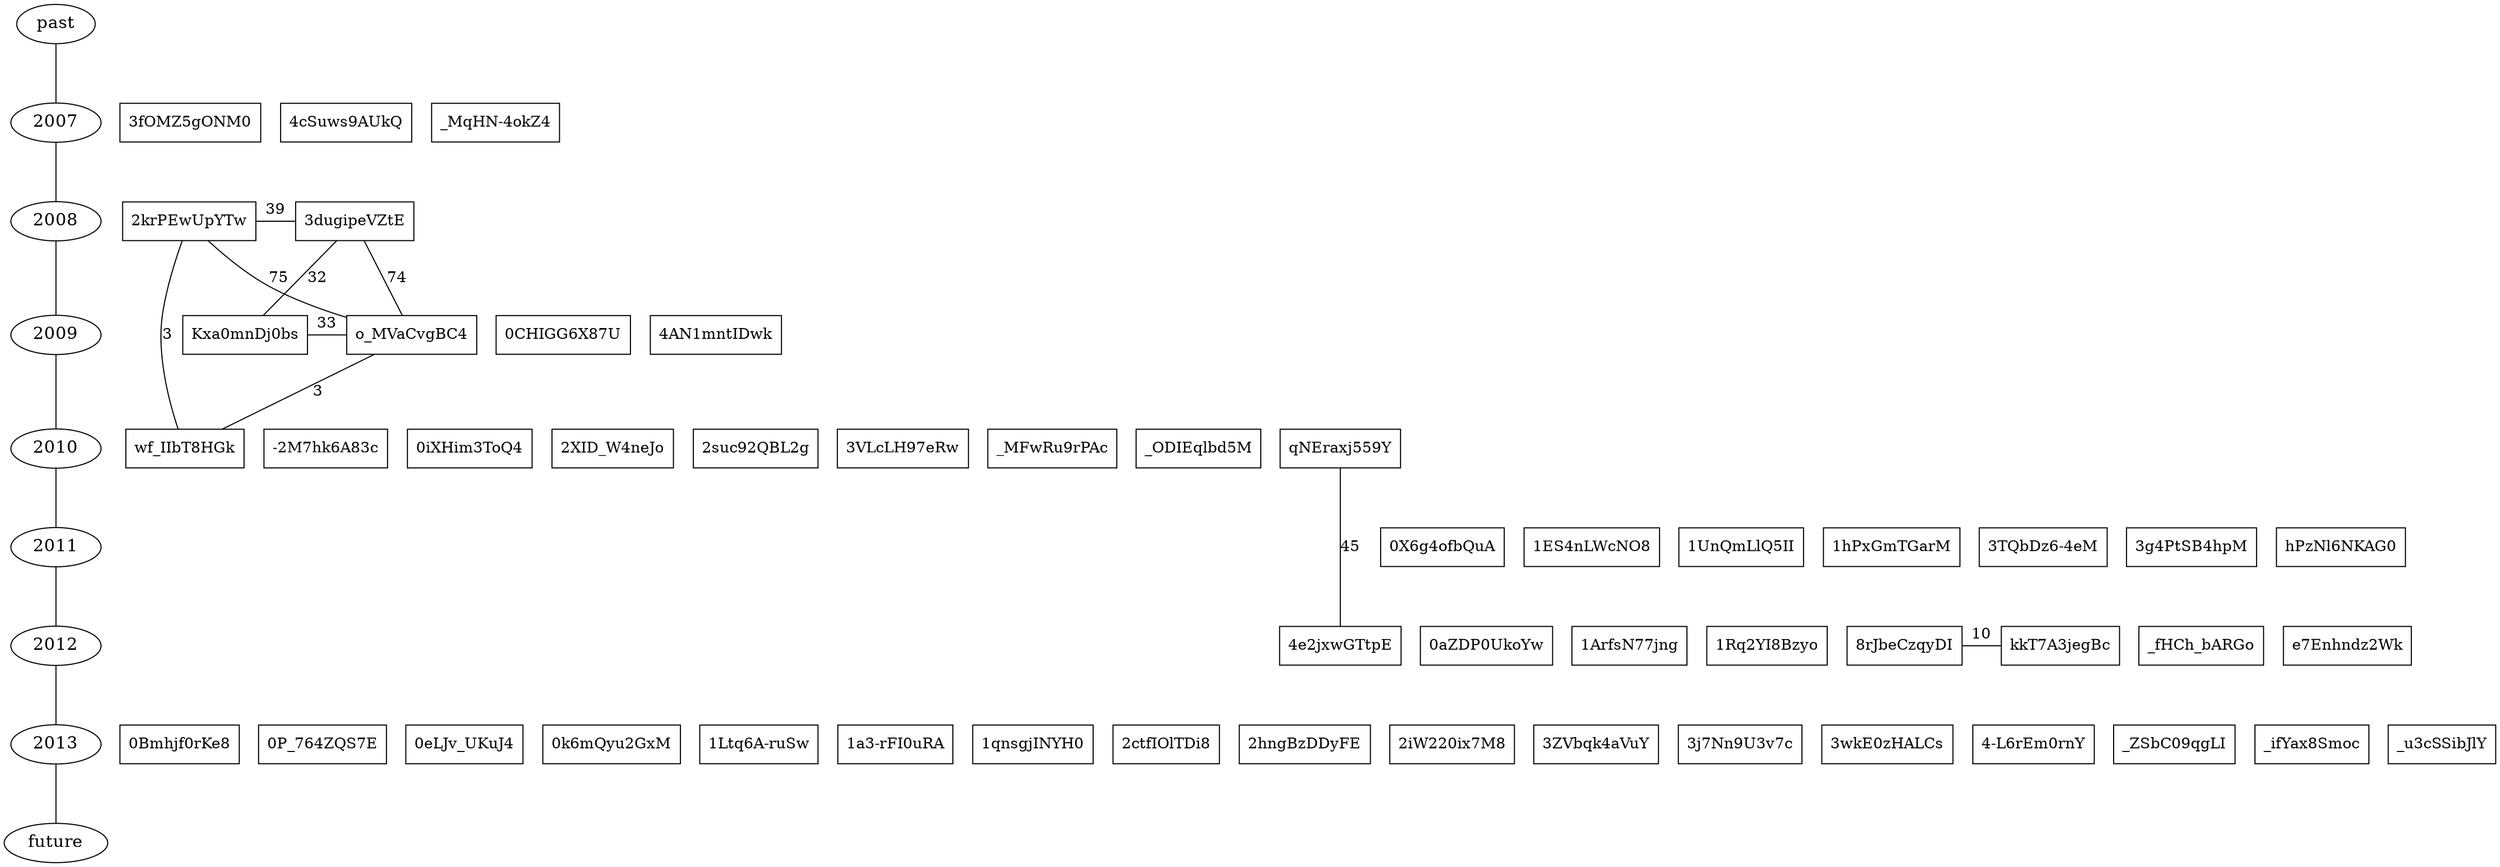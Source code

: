 graph G{
ranksep=.75; size ="50, 50";
{
node [shae=plaintext, fontsize=16];
past -- 2007 -- 2008 -- 2009 -- 2010 -- 2011 -- 2012 -- 2013 -- future;}
node [shape=box];
{ rank=same;2007;"3fOMZ5gONM0";"4cSuws9AUkQ";"_MqHN-4okZ4";}
{ rank=same;2008;"2krPEwUpYTw";"3dugipeVZtE";}
{ rank=same;2009;"0CHIGG6X87U";"4AN1mntIDwk";"Kxa0mnDj0bs";"o_MVaCvgBC4";}
{ rank=same;2010;"-2M7hk6A83c";"0iXHim3ToQ4";"2XID_W4neJo";"2suc92QBL2g";"3VLcLH97eRw";"_MFwRu9rPAc";"_ODIEqlbd5M";"qNEraxj559Y";"wf_IIbT8HGk";}
{ rank=same;2011;"0X6g4ofbQuA";"1ES4nLWcNO8";"1UnQmLlQ5II";"1hPxGmTGarM";"3TQbDz6-4eM";"3g4PtSB4hpM";"hPzNl6NKAG0";}
{ rank=same;2012;"0aZDP0UkoYw";"1ArfsN77jng";"1Rq2YI8Bzyo";"4e2jxwGTtpE";"8rJbeCzqyDI";"_fHCh_bARGo";"e7Enhndz2Wk";"kkT7A3jegBc";}
{ rank=same;2013;"0Bmhjf0rKe8";"0P_764ZQS7E";"0eLJv_UKuJ4";"0k6mQyu2GxM";"1Ltq6A-ruSw";"1a3-rFI0uRA";"1qnsgjINYH0";"2ctfIOlTDi8";"2hngBzDDyFE";"2iW220ix7M8";"3ZVbqk4aVuY";"3j7Nn9U3v7c";"3wkE0zHALCs";"4-L6rEm0rnY";"_ZSbC09qgLI";"_ifYax8Smoc";"_u3cSSibJlY";}
"2krPEwUpYTw"--"3dugipeVZtE" [label=39]
"2krPEwUpYTw"--"o_MVaCvgBC4" [label=75]
"2krPEwUpYTw"--"wf_IIbT8HGk" [label=3]
"3dugipeVZtE"--"Kxa0mnDj0bs" [label=32]
"3dugipeVZtE"--"o_MVaCvgBC4" [label=74]
"4e2jxwGTtpE"--"qNEraxj559Y" [label=45]
"8rJbeCzqyDI"--"kkT7A3jegBc" [label=10]
"Kxa0mnDj0bs"--"o_MVaCvgBC4" [label=33]
"o_MVaCvgBC4"--"wf_IIbT8HGk" [label=3]
}